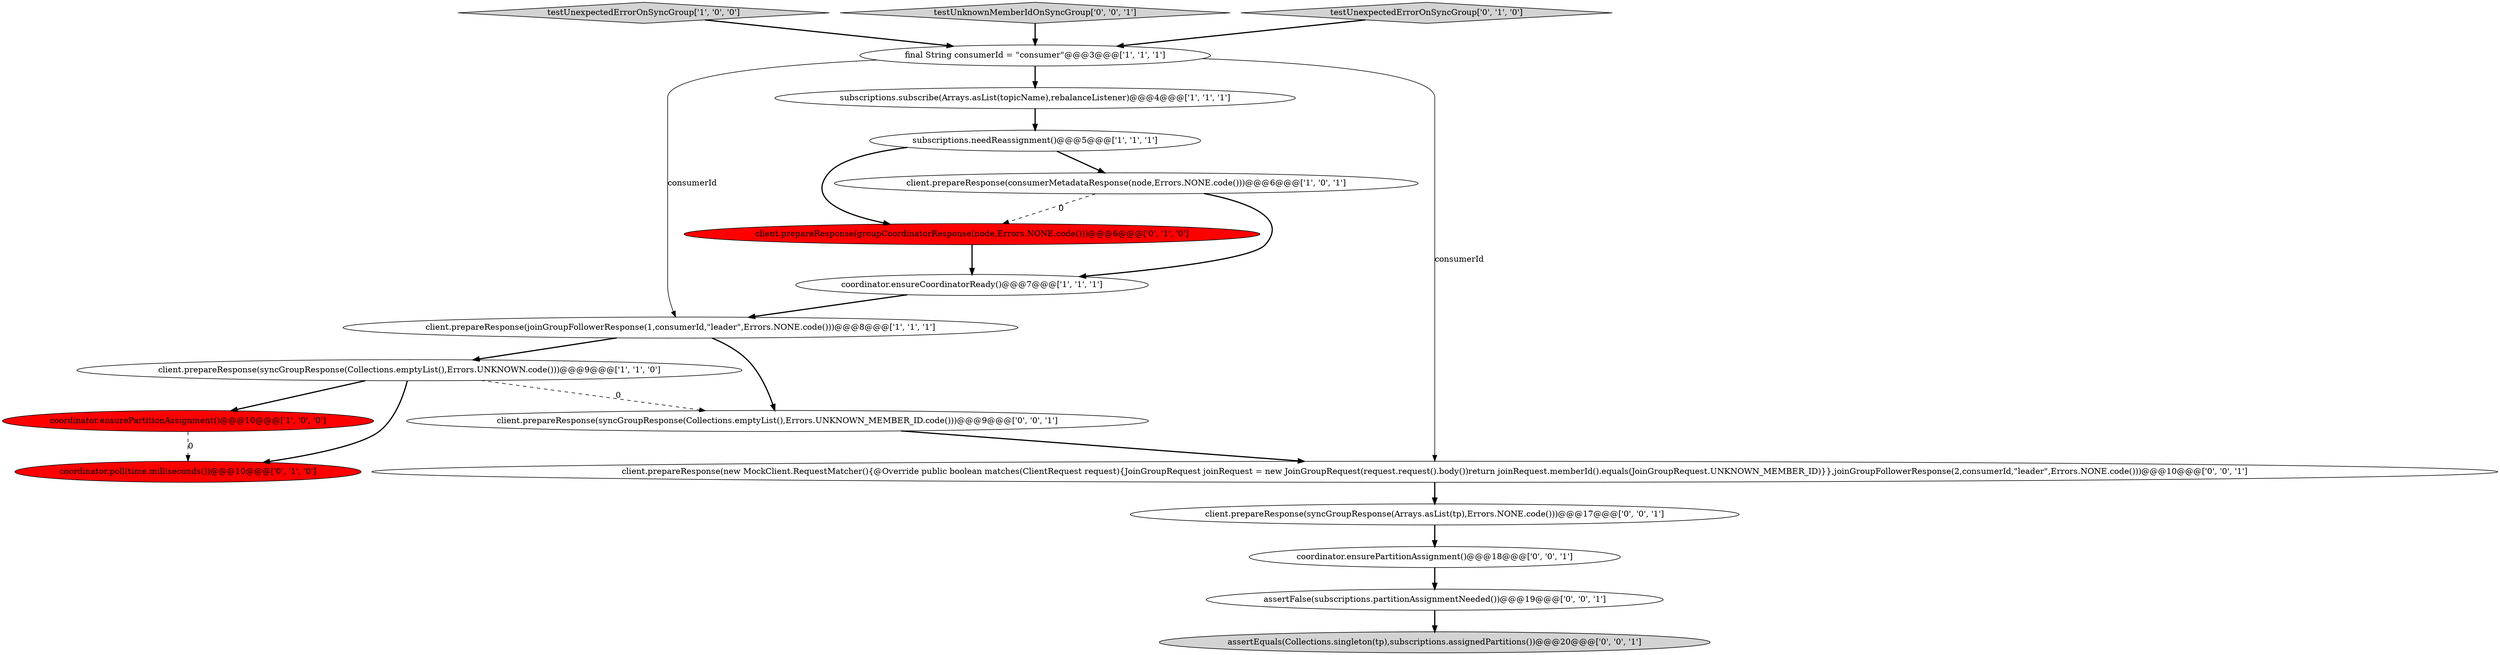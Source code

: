 digraph {
8 [style = filled, label = "coordinator.ensurePartitionAssignment()@@@10@@@['1', '0', '0']", fillcolor = red, shape = ellipse image = "AAA1AAABBB1BBB"];
3 [style = filled, label = "client.prepareResponse(syncGroupResponse(Collections.emptyList(),Errors.UNKNOWN.code()))@@@9@@@['1', '1', '0']", fillcolor = white, shape = ellipse image = "AAA0AAABBB1BBB"];
4 [style = filled, label = "subscriptions.subscribe(Arrays.asList(topicName),rebalanceListener)@@@4@@@['1', '1', '1']", fillcolor = white, shape = ellipse image = "AAA0AAABBB1BBB"];
2 [style = filled, label = "testUnexpectedErrorOnSyncGroup['1', '0', '0']", fillcolor = lightgray, shape = diamond image = "AAA0AAABBB1BBB"];
7 [style = filled, label = "final String consumerId = \"consumer\"@@@3@@@['1', '1', '1']", fillcolor = white, shape = ellipse image = "AAA0AAABBB1BBB"];
11 [style = filled, label = "client.prepareResponse(groupCoordinatorResponse(node,Errors.NONE.code()))@@@6@@@['0', '1', '0']", fillcolor = red, shape = ellipse image = "AAA1AAABBB2BBB"];
14 [style = filled, label = "coordinator.ensurePartitionAssignment()@@@18@@@['0', '0', '1']", fillcolor = white, shape = ellipse image = "AAA0AAABBB3BBB"];
5 [style = filled, label = "client.prepareResponse(joinGroupFollowerResponse(1,consumerId,\"leader\",Errors.NONE.code()))@@@8@@@['1', '1', '1']", fillcolor = white, shape = ellipse image = "AAA0AAABBB1BBB"];
13 [style = filled, label = "client.prepareResponse(new MockClient.RequestMatcher(){@Override public boolean matches(ClientRequest request){JoinGroupRequest joinRequest = new JoinGroupRequest(request.request().body())return joinRequest.memberId().equals(JoinGroupRequest.UNKNOWN_MEMBER_ID)}},joinGroupFollowerResponse(2,consumerId,\"leader\",Errors.NONE.code()))@@@10@@@['0', '0', '1']", fillcolor = white, shape = ellipse image = "AAA0AAABBB3BBB"];
15 [style = filled, label = "assertEquals(Collections.singleton(tp),subscriptions.assignedPartitions())@@@20@@@['0', '0', '1']", fillcolor = lightgray, shape = ellipse image = "AAA0AAABBB3BBB"];
6 [style = filled, label = "subscriptions.needReassignment()@@@5@@@['1', '1', '1']", fillcolor = white, shape = ellipse image = "AAA0AAABBB1BBB"];
18 [style = filled, label = "testUnknownMemberIdOnSyncGroup['0', '0', '1']", fillcolor = lightgray, shape = diamond image = "AAA0AAABBB3BBB"];
1 [style = filled, label = "coordinator.ensureCoordinatorReady()@@@7@@@['1', '1', '1']", fillcolor = white, shape = ellipse image = "AAA0AAABBB1BBB"];
12 [style = filled, label = "client.prepareResponse(syncGroupResponse(Collections.emptyList(),Errors.UNKNOWN_MEMBER_ID.code()))@@@9@@@['0', '0', '1']", fillcolor = white, shape = ellipse image = "AAA0AAABBB3BBB"];
17 [style = filled, label = "assertFalse(subscriptions.partitionAssignmentNeeded())@@@19@@@['0', '0', '1']", fillcolor = white, shape = ellipse image = "AAA0AAABBB3BBB"];
16 [style = filled, label = "client.prepareResponse(syncGroupResponse(Arrays.asList(tp),Errors.NONE.code()))@@@17@@@['0', '0', '1']", fillcolor = white, shape = ellipse image = "AAA0AAABBB3BBB"];
0 [style = filled, label = "client.prepareResponse(consumerMetadataResponse(node,Errors.NONE.code()))@@@6@@@['1', '0', '1']", fillcolor = white, shape = ellipse image = "AAA0AAABBB1BBB"];
10 [style = filled, label = "testUnexpectedErrorOnSyncGroup['0', '1', '0']", fillcolor = lightgray, shape = diamond image = "AAA0AAABBB2BBB"];
9 [style = filled, label = "coordinator.poll(time.milliseconds())@@@10@@@['0', '1', '0']", fillcolor = red, shape = ellipse image = "AAA1AAABBB2BBB"];
1->5 [style = bold, label=""];
5->3 [style = bold, label=""];
4->6 [style = bold, label=""];
11->1 [style = bold, label=""];
7->13 [style = solid, label="consumerId"];
14->17 [style = bold, label=""];
0->11 [style = dashed, label="0"];
6->0 [style = bold, label=""];
7->4 [style = bold, label=""];
10->7 [style = bold, label=""];
13->16 [style = bold, label=""];
7->5 [style = solid, label="consumerId"];
3->9 [style = bold, label=""];
8->9 [style = dashed, label="0"];
12->13 [style = bold, label=""];
3->12 [style = dashed, label="0"];
5->12 [style = bold, label=""];
0->1 [style = bold, label=""];
3->8 [style = bold, label=""];
6->11 [style = bold, label=""];
17->15 [style = bold, label=""];
16->14 [style = bold, label=""];
2->7 [style = bold, label=""];
18->7 [style = bold, label=""];
}
